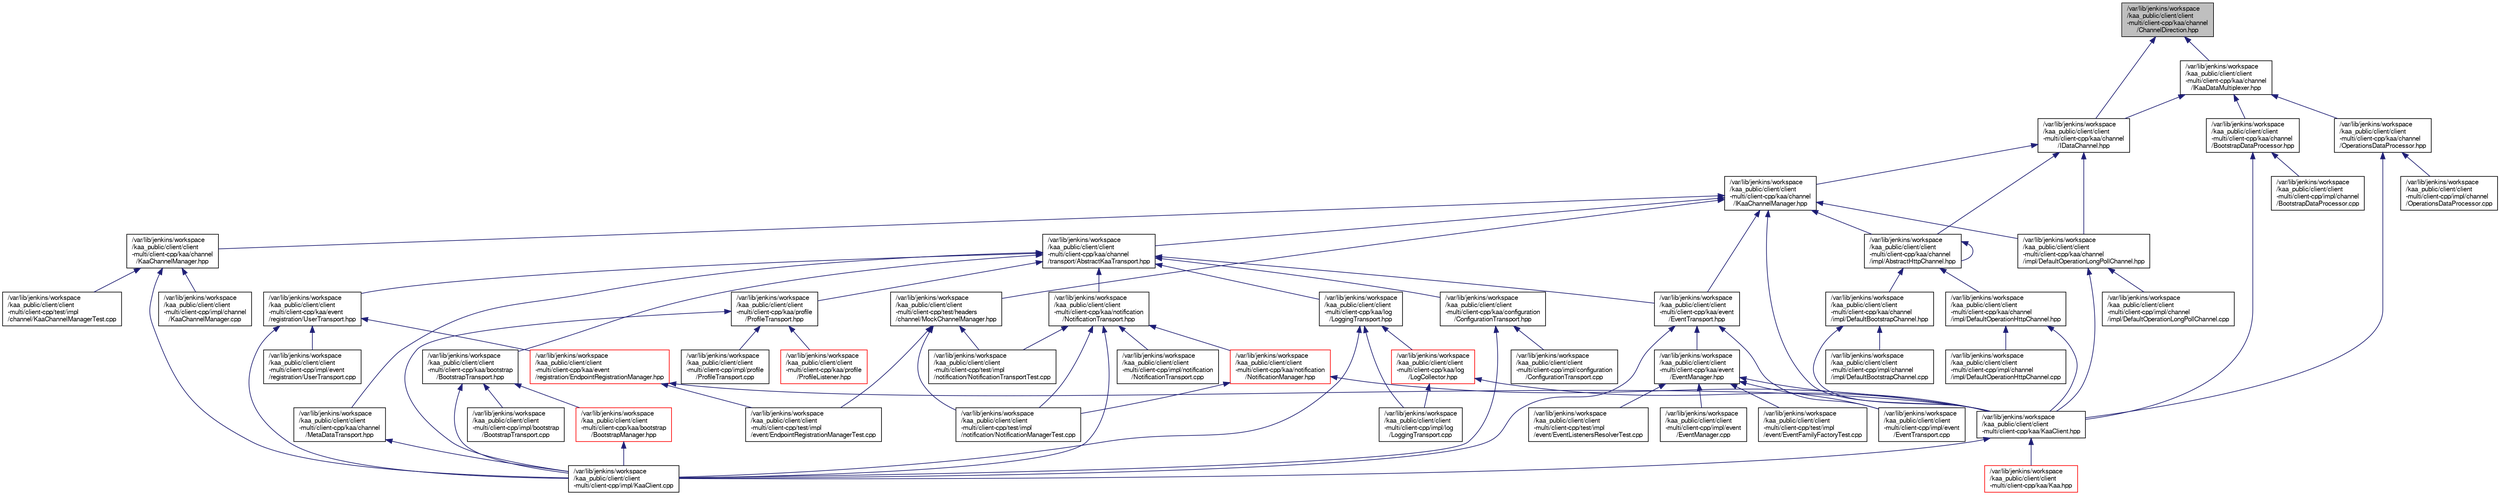 digraph "/var/lib/jenkins/workspace/kaa_public/client/client-multi/client-cpp/kaa/channel/ChannelDirection.hpp"
{
  bgcolor="transparent";
  edge [fontname="FreeSans",fontsize="10",labelfontname="FreeSans",labelfontsize="10"];
  node [fontname="FreeSans",fontsize="10",shape=record];
  Node1 [label="/var/lib/jenkins/workspace\l/kaa_public/client/client\l-multi/client-cpp/kaa/channel\l/ChannelDirection.hpp",height=0.2,width=0.4,color="black", fillcolor="grey75", style="filled" fontcolor="black"];
  Node1 -> Node2 [dir="back",color="midnightblue",fontsize="10",style="solid",fontname="FreeSans"];
  Node2 [label="/var/lib/jenkins/workspace\l/kaa_public/client/client\l-multi/client-cpp/kaa/channel\l/IDataChannel.hpp",height=0.2,width=0.4,color="black",URL="$IDataChannel_8hpp.html"];
  Node2 -> Node3 [dir="back",color="midnightblue",fontsize="10",style="solid",fontname="FreeSans"];
  Node3 [label="/var/lib/jenkins/workspace\l/kaa_public/client/client\l-multi/client-cpp/kaa/channel\l/IKaaChannelManager.hpp",height=0.2,width=0.4,color="black",URL="$IKaaChannelManager_8hpp.html"];
  Node3 -> Node4 [dir="back",color="midnightblue",fontsize="10",style="solid",fontname="FreeSans"];
  Node4 [label="/var/lib/jenkins/workspace\l/kaa_public/client/client\l-multi/client-cpp/kaa/channel\l/transport/AbstractKaaTransport.hpp",height=0.2,width=0.4,color="black",URL="$AbstractKaaTransport_8hpp.html"];
  Node4 -> Node5 [dir="back",color="midnightblue",fontsize="10",style="solid",fontname="FreeSans"];
  Node5 [label="/var/lib/jenkins/workspace\l/kaa_public/client/client\l-multi/client-cpp/kaa/bootstrap\l/BootstrapTransport.hpp",height=0.2,width=0.4,color="black",URL="$BootstrapTransport_8hpp.html"];
  Node5 -> Node6 [dir="back",color="midnightblue",fontsize="10",style="solid",fontname="FreeSans"];
  Node6 [label="/var/lib/jenkins/workspace\l/kaa_public/client/client\l-multi/client-cpp/kaa/bootstrap\l/BootstrapManager.hpp",height=0.2,width=0.4,color="red",URL="$BootstrapManager_8hpp.html"];
  Node6 -> Node7 [dir="back",color="midnightblue",fontsize="10",style="solid",fontname="FreeSans"];
  Node7 [label="/var/lib/jenkins/workspace\l/kaa_public/client/client\l-multi/client-cpp/impl/KaaClient.cpp",height=0.2,width=0.4,color="black",URL="$KaaClient_8cpp.html"];
  Node5 -> Node8 [dir="back",color="midnightblue",fontsize="10",style="solid",fontname="FreeSans"];
  Node8 [label="/var/lib/jenkins/workspace\l/kaa_public/client/client\l-multi/client-cpp/impl/bootstrap\l/BootstrapTransport.cpp",height=0.2,width=0.4,color="black",URL="$BootstrapTransport_8cpp.html"];
  Node5 -> Node7 [dir="back",color="midnightblue",fontsize="10",style="solid",fontname="FreeSans"];
  Node4 -> Node9 [dir="back",color="midnightblue",fontsize="10",style="solid",fontname="FreeSans"];
  Node9 [label="/var/lib/jenkins/workspace\l/kaa_public/client/client\l-multi/client-cpp/kaa/configuration\l/ConfigurationTransport.hpp",height=0.2,width=0.4,color="black",URL="$ConfigurationTransport_8hpp.html"];
  Node9 -> Node10 [dir="back",color="midnightblue",fontsize="10",style="solid",fontname="FreeSans"];
  Node10 [label="/var/lib/jenkins/workspace\l/kaa_public/client/client\l-multi/client-cpp/impl/configuration\l/ConfigurationTransport.cpp",height=0.2,width=0.4,color="black",URL="$ConfigurationTransport_8cpp.html"];
  Node9 -> Node7 [dir="back",color="midnightblue",fontsize="10",style="solid",fontname="FreeSans"];
  Node4 -> Node11 [dir="back",color="midnightblue",fontsize="10",style="solid",fontname="FreeSans"];
  Node11 [label="/var/lib/jenkins/workspace\l/kaa_public/client/client\l-multi/client-cpp/kaa/event\l/EventTransport.hpp",height=0.2,width=0.4,color="black",URL="$EventTransport_8hpp.html"];
  Node11 -> Node12 [dir="back",color="midnightblue",fontsize="10",style="solid",fontname="FreeSans"];
  Node12 [label="/var/lib/jenkins/workspace\l/kaa_public/client/client\l-multi/client-cpp/kaa/event\l/EventManager.hpp",height=0.2,width=0.4,color="black",URL="$EventManager_8hpp.html"];
  Node12 -> Node13 [dir="back",color="midnightblue",fontsize="10",style="solid",fontname="FreeSans"];
  Node13 [label="/var/lib/jenkins/workspace\l/kaa_public/client/client\l-multi/client-cpp/impl/event\l/EventManager.cpp",height=0.2,width=0.4,color="black",URL="$EventManager_8cpp.html"];
  Node12 -> Node14 [dir="back",color="midnightblue",fontsize="10",style="solid",fontname="FreeSans"];
  Node14 [label="/var/lib/jenkins/workspace\l/kaa_public/client/client\l-multi/client-cpp/impl/event\l/EventTransport.cpp",height=0.2,width=0.4,color="black",URL="$EventTransport_8cpp.html"];
  Node12 -> Node15 [dir="back",color="midnightblue",fontsize="10",style="solid",fontname="FreeSans"];
  Node15 [label="/var/lib/jenkins/workspace\l/kaa_public/client/client\l-multi/client-cpp/kaa/KaaClient.hpp",height=0.2,width=0.4,color="black",URL="$KaaClient_8hpp.html"];
  Node15 -> Node16 [dir="back",color="midnightblue",fontsize="10",style="solid",fontname="FreeSans"];
  Node16 [label="/var/lib/jenkins/workspace\l/kaa_public/client/client\l-multi/client-cpp/kaa/Kaa.hpp",height=0.2,width=0.4,color="red",URL="$Kaa_8hpp.html"];
  Node15 -> Node7 [dir="back",color="midnightblue",fontsize="10",style="solid",fontname="FreeSans"];
  Node12 -> Node17 [dir="back",color="midnightblue",fontsize="10",style="solid",fontname="FreeSans"];
  Node17 [label="/var/lib/jenkins/workspace\l/kaa_public/client/client\l-multi/client-cpp/test/impl\l/event/EventFamilyFactoryTest.cpp",height=0.2,width=0.4,color="black",URL="$EventFamilyFactoryTest_8cpp.html"];
  Node12 -> Node18 [dir="back",color="midnightblue",fontsize="10",style="solid",fontname="FreeSans"];
  Node18 [label="/var/lib/jenkins/workspace\l/kaa_public/client/client\l-multi/client-cpp/test/impl\l/event/EventListenersResolverTest.cpp",height=0.2,width=0.4,color="black",URL="$EventListenersResolverTest_8cpp.html"];
  Node11 -> Node14 [dir="back",color="midnightblue",fontsize="10",style="solid",fontname="FreeSans"];
  Node11 -> Node7 [dir="back",color="midnightblue",fontsize="10",style="solid",fontname="FreeSans"];
  Node4 -> Node19 [dir="back",color="midnightblue",fontsize="10",style="solid",fontname="FreeSans"];
  Node19 [label="/var/lib/jenkins/workspace\l/kaa_public/client/client\l-multi/client-cpp/kaa/event\l/registration/UserTransport.hpp",height=0.2,width=0.4,color="black",URL="$UserTransport_8hpp.html"];
  Node19 -> Node20 [dir="back",color="midnightblue",fontsize="10",style="solid",fontname="FreeSans"];
  Node20 [label="/var/lib/jenkins/workspace\l/kaa_public/client/client\l-multi/client-cpp/kaa/event\l/registration/EndpointRegistrationManager.hpp",height=0.2,width=0.4,color="red",URL="$EndpointRegistrationManager_8hpp.html"];
  Node20 -> Node15 [dir="back",color="midnightblue",fontsize="10",style="solid",fontname="FreeSans"];
  Node20 -> Node21 [dir="back",color="midnightblue",fontsize="10",style="solid",fontname="FreeSans"];
  Node21 [label="/var/lib/jenkins/workspace\l/kaa_public/client/client\l-multi/client-cpp/test/impl\l/event/EndpointRegistrationManagerTest.cpp",height=0.2,width=0.4,color="black",URL="$EndpointRegistrationManagerTest_8cpp.html"];
  Node19 -> Node22 [dir="back",color="midnightblue",fontsize="10",style="solid",fontname="FreeSans"];
  Node22 [label="/var/lib/jenkins/workspace\l/kaa_public/client/client\l-multi/client-cpp/impl/event\l/registration/UserTransport.cpp",height=0.2,width=0.4,color="black",URL="$UserTransport_8cpp.html"];
  Node19 -> Node7 [dir="back",color="midnightblue",fontsize="10",style="solid",fontname="FreeSans"];
  Node4 -> Node23 [dir="back",color="midnightblue",fontsize="10",style="solid",fontname="FreeSans"];
  Node23 [label="/var/lib/jenkins/workspace\l/kaa_public/client/client\l-multi/client-cpp/kaa/profile\l/ProfileTransport.hpp",height=0.2,width=0.4,color="black",URL="$ProfileTransport_8hpp.html"];
  Node23 -> Node24 [dir="back",color="midnightblue",fontsize="10",style="solid",fontname="FreeSans"];
  Node24 [label="/var/lib/jenkins/workspace\l/kaa_public/client/client\l-multi/client-cpp/kaa/profile\l/ProfileListener.hpp",height=0.2,width=0.4,color="red",URL="$ProfileListener_8hpp.html"];
  Node23 -> Node7 [dir="back",color="midnightblue",fontsize="10",style="solid",fontname="FreeSans"];
  Node23 -> Node25 [dir="back",color="midnightblue",fontsize="10",style="solid",fontname="FreeSans"];
  Node25 [label="/var/lib/jenkins/workspace\l/kaa_public/client/client\l-multi/client-cpp/impl/profile\l/ProfileTransport.cpp",height=0.2,width=0.4,color="black",URL="$ProfileTransport_8cpp.html"];
  Node4 -> Node26 [dir="back",color="midnightblue",fontsize="10",style="solid",fontname="FreeSans"];
  Node26 [label="/var/lib/jenkins/workspace\l/kaa_public/client/client\l-multi/client-cpp/kaa/notification\l/NotificationTransport.hpp",height=0.2,width=0.4,color="black",URL="$NotificationTransport_8hpp.html"];
  Node26 -> Node27 [dir="back",color="midnightblue",fontsize="10",style="solid",fontname="FreeSans"];
  Node27 [label="/var/lib/jenkins/workspace\l/kaa_public/client/client\l-multi/client-cpp/kaa/notification\l/NotificationManager.hpp",height=0.2,width=0.4,color="red",URL="$NotificationManager_8hpp.html"];
  Node27 -> Node15 [dir="back",color="midnightblue",fontsize="10",style="solid",fontname="FreeSans"];
  Node27 -> Node28 [dir="back",color="midnightblue",fontsize="10",style="solid",fontname="FreeSans"];
  Node28 [label="/var/lib/jenkins/workspace\l/kaa_public/client/client\l-multi/client-cpp/test/impl\l/notification/NotificationManagerTest.cpp",height=0.2,width=0.4,color="black",URL="$NotificationManagerTest_8cpp.html"];
  Node26 -> Node7 [dir="back",color="midnightblue",fontsize="10",style="solid",fontname="FreeSans"];
  Node26 -> Node29 [dir="back",color="midnightblue",fontsize="10",style="solid",fontname="FreeSans"];
  Node29 [label="/var/lib/jenkins/workspace\l/kaa_public/client/client\l-multi/client-cpp/impl/notification\l/NotificationTransport.cpp",height=0.2,width=0.4,color="black",URL="$NotificationTransport_8cpp.html"];
  Node26 -> Node28 [dir="back",color="midnightblue",fontsize="10",style="solid",fontname="FreeSans"];
  Node26 -> Node30 [dir="back",color="midnightblue",fontsize="10",style="solid",fontname="FreeSans"];
  Node30 [label="/var/lib/jenkins/workspace\l/kaa_public/client/client\l-multi/client-cpp/test/impl\l/notification/NotificationTransportTest.cpp",height=0.2,width=0.4,color="black",URL="$NotificationTransportTest_8cpp.html"];
  Node4 -> Node31 [dir="back",color="midnightblue",fontsize="10",style="solid",fontname="FreeSans"];
  Node31 [label="/var/lib/jenkins/workspace\l/kaa_public/client/client\l-multi/client-cpp/kaa/log\l/LoggingTransport.hpp",height=0.2,width=0.4,color="black",URL="$LoggingTransport_8hpp.html"];
  Node31 -> Node32 [dir="back",color="midnightblue",fontsize="10",style="solid",fontname="FreeSans"];
  Node32 [label="/var/lib/jenkins/workspace\l/kaa_public/client/client\l-multi/client-cpp/kaa/log\l/LogCollector.hpp",height=0.2,width=0.4,color="red",URL="$LogCollector_8hpp.html"];
  Node32 -> Node15 [dir="back",color="midnightblue",fontsize="10",style="solid",fontname="FreeSans"];
  Node32 -> Node33 [dir="back",color="midnightblue",fontsize="10",style="solid",fontname="FreeSans"];
  Node33 [label="/var/lib/jenkins/workspace\l/kaa_public/client/client\l-multi/client-cpp/impl/log\l/LoggingTransport.cpp",height=0.2,width=0.4,color="black",URL="$LoggingTransport_8cpp.html"];
  Node31 -> Node7 [dir="back",color="midnightblue",fontsize="10",style="solid",fontname="FreeSans"];
  Node31 -> Node33 [dir="back",color="midnightblue",fontsize="10",style="solid",fontname="FreeSans"];
  Node4 -> Node34 [dir="back",color="midnightblue",fontsize="10",style="solid",fontname="FreeSans"];
  Node34 [label="/var/lib/jenkins/workspace\l/kaa_public/client/client\l-multi/client-cpp/kaa/channel\l/MetaDataTransport.hpp",height=0.2,width=0.4,color="black",URL="$MetaDataTransport_8hpp.html"];
  Node34 -> Node7 [dir="back",color="midnightblue",fontsize="10",style="solid",fontname="FreeSans"];
  Node3 -> Node35 [dir="back",color="midnightblue",fontsize="10",style="solid",fontname="FreeSans"];
  Node35 [label="/var/lib/jenkins/workspace\l/kaa_public/client/client\l-multi/client-cpp/kaa/channel\l/impl/AbstractHttpChannel.hpp",height=0.2,width=0.4,color="black",URL="$AbstractHttpChannel_8hpp.html"];
  Node35 -> Node36 [dir="back",color="midnightblue",fontsize="10",style="solid",fontname="FreeSans"];
  Node36 [label="/var/lib/jenkins/workspace\l/kaa_public/client/client\l-multi/client-cpp/kaa/channel\l/impl/DefaultBootstrapChannel.hpp",height=0.2,width=0.4,color="black",URL="$DefaultBootstrapChannel_8hpp.html"];
  Node36 -> Node37 [dir="back",color="midnightblue",fontsize="10",style="solid",fontname="FreeSans"];
  Node37 [label="/var/lib/jenkins/workspace\l/kaa_public/client/client\l-multi/client-cpp/impl/channel\l/impl/DefaultBootstrapChannel.cpp",height=0.2,width=0.4,color="black",URL="$DefaultBootstrapChannel_8cpp.html"];
  Node36 -> Node15 [dir="back",color="midnightblue",fontsize="10",style="solid",fontname="FreeSans"];
  Node35 -> Node35 [dir="back",color="midnightblue",fontsize="10",style="solid",fontname="FreeSans"];
  Node35 -> Node38 [dir="back",color="midnightblue",fontsize="10",style="solid",fontname="FreeSans"];
  Node38 [label="/var/lib/jenkins/workspace\l/kaa_public/client/client\l-multi/client-cpp/kaa/channel\l/impl/DefaultOperationHttpChannel.hpp",height=0.2,width=0.4,color="black",URL="$DefaultOperationHttpChannel_8hpp.html"];
  Node38 -> Node39 [dir="back",color="midnightblue",fontsize="10",style="solid",fontname="FreeSans"];
  Node39 [label="/var/lib/jenkins/workspace\l/kaa_public/client/client\l-multi/client-cpp/impl/channel\l/impl/DefaultOperationHttpChannel.cpp",height=0.2,width=0.4,color="black",URL="$DefaultOperationHttpChannel_8cpp.html"];
  Node38 -> Node15 [dir="back",color="midnightblue",fontsize="10",style="solid",fontname="FreeSans"];
  Node3 -> Node40 [dir="back",color="midnightblue",fontsize="10",style="solid",fontname="FreeSans"];
  Node40 [label="/var/lib/jenkins/workspace\l/kaa_public/client/client\l-multi/client-cpp/kaa/channel\l/impl/DefaultOperationLongPollChannel.hpp",height=0.2,width=0.4,color="black",URL="$DefaultOperationLongPollChannel_8hpp.html"];
  Node40 -> Node41 [dir="back",color="midnightblue",fontsize="10",style="solid",fontname="FreeSans"];
  Node41 [label="/var/lib/jenkins/workspace\l/kaa_public/client/client\l-multi/client-cpp/impl/channel\l/impl/DefaultOperationLongPollChannel.cpp",height=0.2,width=0.4,color="black",URL="$DefaultOperationLongPollChannel_8cpp.html"];
  Node40 -> Node15 [dir="back",color="midnightblue",fontsize="10",style="solid",fontname="FreeSans"];
  Node3 -> Node42 [dir="back",color="midnightblue",fontsize="10",style="solid",fontname="FreeSans"];
  Node42 [label="/var/lib/jenkins/workspace\l/kaa_public/client/client\l-multi/client-cpp/kaa/channel\l/KaaChannelManager.hpp",height=0.2,width=0.4,color="black",URL="$KaaChannelManager_8hpp.html"];
  Node42 -> Node43 [dir="back",color="midnightblue",fontsize="10",style="solid",fontname="FreeSans"];
  Node43 [label="/var/lib/jenkins/workspace\l/kaa_public/client/client\l-multi/client-cpp/impl/channel\l/KaaChannelManager.cpp",height=0.2,width=0.4,color="black",URL="$KaaChannelManager_8cpp.html"];
  Node42 -> Node7 [dir="back",color="midnightblue",fontsize="10",style="solid",fontname="FreeSans"];
  Node42 -> Node44 [dir="back",color="midnightblue",fontsize="10",style="solid",fontname="FreeSans"];
  Node44 [label="/var/lib/jenkins/workspace\l/kaa_public/client/client\l-multi/client-cpp/test/impl\l/channel/KaaChannelManagerTest.cpp",height=0.2,width=0.4,color="black",URL="$KaaChannelManagerTest_8cpp.html"];
  Node3 -> Node11 [dir="back",color="midnightblue",fontsize="10",style="solid",fontname="FreeSans"];
  Node3 -> Node15 [dir="back",color="midnightblue",fontsize="10",style="solid",fontname="FreeSans"];
  Node3 -> Node45 [dir="back",color="midnightblue",fontsize="10",style="solid",fontname="FreeSans"];
  Node45 [label="/var/lib/jenkins/workspace\l/kaa_public/client/client\l-multi/client-cpp/test/headers\l/channel/MockChannelManager.hpp",height=0.2,width=0.4,color="black",URL="$MockChannelManager_8hpp.html"];
  Node45 -> Node21 [dir="back",color="midnightblue",fontsize="10",style="solid",fontname="FreeSans"];
  Node45 -> Node28 [dir="back",color="midnightblue",fontsize="10",style="solid",fontname="FreeSans"];
  Node45 -> Node30 [dir="back",color="midnightblue",fontsize="10",style="solid",fontname="FreeSans"];
  Node2 -> Node35 [dir="back",color="midnightblue",fontsize="10",style="solid",fontname="FreeSans"];
  Node2 -> Node40 [dir="back",color="midnightblue",fontsize="10",style="solid",fontname="FreeSans"];
  Node1 -> Node46 [dir="back",color="midnightblue",fontsize="10",style="solid",fontname="FreeSans"];
  Node46 [label="/var/lib/jenkins/workspace\l/kaa_public/client/client\l-multi/client-cpp/kaa/channel\l/IKaaDataMultiplexer.hpp",height=0.2,width=0.4,color="black",URL="$IKaaDataMultiplexer_8hpp.html"];
  Node46 -> Node2 [dir="back",color="midnightblue",fontsize="10",style="solid",fontname="FreeSans"];
  Node46 -> Node47 [dir="back",color="midnightblue",fontsize="10",style="solid",fontname="FreeSans"];
  Node47 [label="/var/lib/jenkins/workspace\l/kaa_public/client/client\l-multi/client-cpp/kaa/channel\l/BootstrapDataProcessor.hpp",height=0.2,width=0.4,color="black",URL="$BootstrapDataProcessor_8hpp.html"];
  Node47 -> Node48 [dir="back",color="midnightblue",fontsize="10",style="solid",fontname="FreeSans"];
  Node48 [label="/var/lib/jenkins/workspace\l/kaa_public/client/client\l-multi/client-cpp/impl/channel\l/BootstrapDataProcessor.cpp",height=0.2,width=0.4,color="black",URL="$BootstrapDataProcessor_8cpp.html"];
  Node47 -> Node15 [dir="back",color="midnightblue",fontsize="10",style="solid",fontname="FreeSans"];
  Node46 -> Node49 [dir="back",color="midnightblue",fontsize="10",style="solid",fontname="FreeSans"];
  Node49 [label="/var/lib/jenkins/workspace\l/kaa_public/client/client\l-multi/client-cpp/kaa/channel\l/OperationsDataProcessor.hpp",height=0.2,width=0.4,color="black",URL="$OperationsDataProcessor_8hpp.html"];
  Node49 -> Node50 [dir="back",color="midnightblue",fontsize="10",style="solid",fontname="FreeSans"];
  Node50 [label="/var/lib/jenkins/workspace\l/kaa_public/client/client\l-multi/client-cpp/impl/channel\l/OperationsDataProcessor.cpp",height=0.2,width=0.4,color="black",URL="$OperationsDataProcessor_8cpp.html"];
  Node49 -> Node15 [dir="back",color="midnightblue",fontsize="10",style="solid",fontname="FreeSans"];
}
